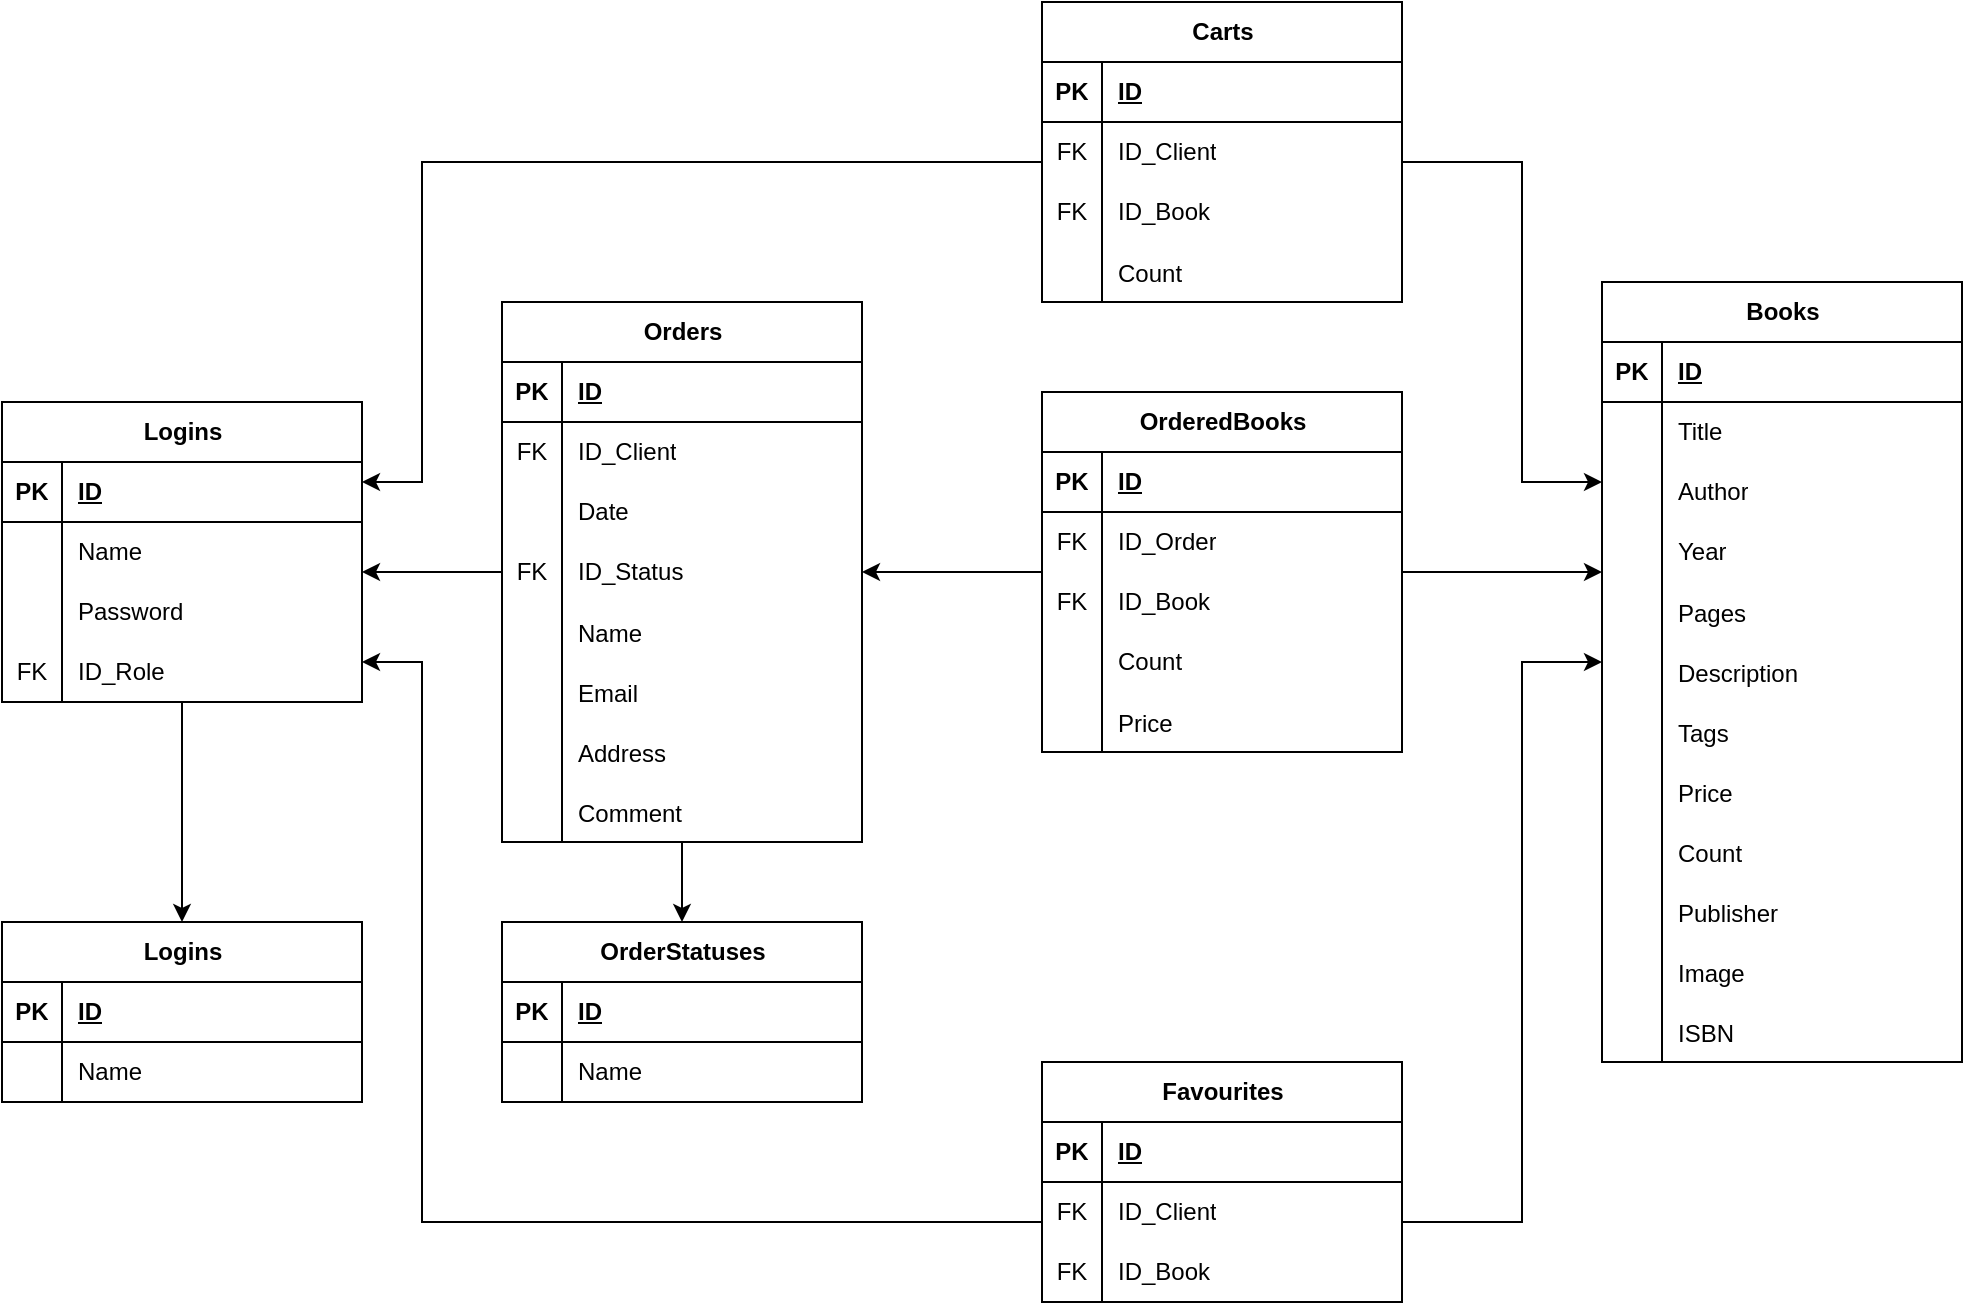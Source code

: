 <mxfile version="21.3.2" type="device">
  <diagram name="Page-1" id="saQ7HBlGx6X564_4DePb">
    <mxGraphModel dx="1656" dy="4055" grid="1" gridSize="10" guides="1" tooltips="1" connect="1" arrows="1" fold="1" page="1" pageScale="1" pageWidth="4681" pageHeight="3300" math="0" shadow="0">
      <root>
        <mxCell id="0" />
        <mxCell id="1" parent="0" />
        <mxCell id="2d1rljiRCqroLRm2UPGO-2" value="Logins" style="shape=table;startSize=30;container=1;collapsible=1;childLayout=tableLayout;fixedRows=1;rowLines=0;fontStyle=1;align=center;resizeLast=1;html=1;" vertex="1" parent="1">
          <mxGeometry x="80" y="130" width="180" height="150" as="geometry" />
        </mxCell>
        <mxCell id="2d1rljiRCqroLRm2UPGO-3" value="" style="shape=tableRow;horizontal=0;startSize=0;swimlaneHead=0;swimlaneBody=0;fillColor=none;collapsible=0;dropTarget=0;points=[[0,0.5],[1,0.5]];portConstraint=eastwest;top=0;left=0;right=0;bottom=1;" vertex="1" parent="2d1rljiRCqroLRm2UPGO-2">
          <mxGeometry y="30" width="180" height="30" as="geometry" />
        </mxCell>
        <mxCell id="2d1rljiRCqroLRm2UPGO-4" value="PK" style="shape=partialRectangle;connectable=0;fillColor=none;top=0;left=0;bottom=0;right=0;fontStyle=1;overflow=hidden;whiteSpace=wrap;html=1;" vertex="1" parent="2d1rljiRCqroLRm2UPGO-3">
          <mxGeometry width="30" height="30" as="geometry">
            <mxRectangle width="30" height="30" as="alternateBounds" />
          </mxGeometry>
        </mxCell>
        <mxCell id="2d1rljiRCqroLRm2UPGO-5" value="ID" style="shape=partialRectangle;connectable=0;fillColor=none;top=0;left=0;bottom=0;right=0;align=left;spacingLeft=6;fontStyle=5;overflow=hidden;whiteSpace=wrap;html=1;" vertex="1" parent="2d1rljiRCqroLRm2UPGO-3">
          <mxGeometry x="30" width="150" height="30" as="geometry">
            <mxRectangle width="150" height="30" as="alternateBounds" />
          </mxGeometry>
        </mxCell>
        <mxCell id="2d1rljiRCqroLRm2UPGO-6" value="" style="shape=tableRow;horizontal=0;startSize=0;swimlaneHead=0;swimlaneBody=0;fillColor=none;collapsible=0;dropTarget=0;points=[[0,0.5],[1,0.5]];portConstraint=eastwest;top=0;left=0;right=0;bottom=0;" vertex="1" parent="2d1rljiRCqroLRm2UPGO-2">
          <mxGeometry y="60" width="180" height="30" as="geometry" />
        </mxCell>
        <mxCell id="2d1rljiRCqroLRm2UPGO-7" value="" style="shape=partialRectangle;connectable=0;fillColor=none;top=0;left=0;bottom=0;right=0;editable=1;overflow=hidden;whiteSpace=wrap;html=1;" vertex="1" parent="2d1rljiRCqroLRm2UPGO-6">
          <mxGeometry width="30" height="30" as="geometry">
            <mxRectangle width="30" height="30" as="alternateBounds" />
          </mxGeometry>
        </mxCell>
        <mxCell id="2d1rljiRCqroLRm2UPGO-8" value="Name" style="shape=partialRectangle;connectable=0;fillColor=none;top=0;left=0;bottom=0;right=0;align=left;spacingLeft=6;overflow=hidden;whiteSpace=wrap;html=1;" vertex="1" parent="2d1rljiRCqroLRm2UPGO-6">
          <mxGeometry x="30" width="150" height="30" as="geometry">
            <mxRectangle width="150" height="30" as="alternateBounds" />
          </mxGeometry>
        </mxCell>
        <mxCell id="2d1rljiRCqroLRm2UPGO-9" value="" style="shape=tableRow;horizontal=0;startSize=0;swimlaneHead=0;swimlaneBody=0;fillColor=none;collapsible=0;dropTarget=0;points=[[0,0.5],[1,0.5]];portConstraint=eastwest;top=0;left=0;right=0;bottom=0;" vertex="1" parent="2d1rljiRCqroLRm2UPGO-2">
          <mxGeometry y="90" width="180" height="30" as="geometry" />
        </mxCell>
        <mxCell id="2d1rljiRCqroLRm2UPGO-10" value="" style="shape=partialRectangle;connectable=0;fillColor=none;top=0;left=0;bottom=0;right=0;editable=1;overflow=hidden;whiteSpace=wrap;html=1;" vertex="1" parent="2d1rljiRCqroLRm2UPGO-9">
          <mxGeometry width="30" height="30" as="geometry">
            <mxRectangle width="30" height="30" as="alternateBounds" />
          </mxGeometry>
        </mxCell>
        <mxCell id="2d1rljiRCqroLRm2UPGO-11" value="Password" style="shape=partialRectangle;connectable=0;fillColor=none;top=0;left=0;bottom=0;right=0;align=left;spacingLeft=6;overflow=hidden;whiteSpace=wrap;html=1;" vertex="1" parent="2d1rljiRCqroLRm2UPGO-9">
          <mxGeometry x="30" width="150" height="30" as="geometry">
            <mxRectangle width="150" height="30" as="alternateBounds" />
          </mxGeometry>
        </mxCell>
        <mxCell id="2d1rljiRCqroLRm2UPGO-12" value="" style="shape=tableRow;horizontal=0;startSize=0;swimlaneHead=0;swimlaneBody=0;fillColor=none;collapsible=0;dropTarget=0;points=[[0,0.5],[1,0.5]];portConstraint=eastwest;top=0;left=0;right=0;bottom=0;" vertex="1" parent="2d1rljiRCqroLRm2UPGO-2">
          <mxGeometry y="120" width="180" height="30" as="geometry" />
        </mxCell>
        <mxCell id="2d1rljiRCqroLRm2UPGO-13" value="FK" style="shape=partialRectangle;connectable=0;fillColor=none;top=0;left=0;bottom=0;right=0;editable=1;overflow=hidden;whiteSpace=wrap;html=1;" vertex="1" parent="2d1rljiRCqroLRm2UPGO-12">
          <mxGeometry width="30" height="30" as="geometry">
            <mxRectangle width="30" height="30" as="alternateBounds" />
          </mxGeometry>
        </mxCell>
        <mxCell id="2d1rljiRCqroLRm2UPGO-14" value="ID_Role" style="shape=partialRectangle;connectable=0;fillColor=none;top=0;left=0;bottom=0;right=0;align=left;spacingLeft=6;overflow=hidden;whiteSpace=wrap;html=1;" vertex="1" parent="2d1rljiRCqroLRm2UPGO-12">
          <mxGeometry x="30" width="150" height="30" as="geometry">
            <mxRectangle width="150" height="30" as="alternateBounds" />
          </mxGeometry>
        </mxCell>
        <mxCell id="2d1rljiRCqroLRm2UPGO-15" value="Logins" style="shape=table;startSize=30;container=1;collapsible=1;childLayout=tableLayout;fixedRows=1;rowLines=0;fontStyle=1;align=center;resizeLast=1;html=1;" vertex="1" parent="1">
          <mxGeometry x="80" y="390" width="180" height="90" as="geometry" />
        </mxCell>
        <mxCell id="2d1rljiRCqroLRm2UPGO-16" value="" style="shape=tableRow;horizontal=0;startSize=0;swimlaneHead=0;swimlaneBody=0;fillColor=none;collapsible=0;dropTarget=0;points=[[0,0.5],[1,0.5]];portConstraint=eastwest;top=0;left=0;right=0;bottom=1;" vertex="1" parent="2d1rljiRCqroLRm2UPGO-15">
          <mxGeometry y="30" width="180" height="30" as="geometry" />
        </mxCell>
        <mxCell id="2d1rljiRCqroLRm2UPGO-17" value="PK" style="shape=partialRectangle;connectable=0;fillColor=none;top=0;left=0;bottom=0;right=0;fontStyle=1;overflow=hidden;whiteSpace=wrap;html=1;" vertex="1" parent="2d1rljiRCqroLRm2UPGO-16">
          <mxGeometry width="30" height="30" as="geometry">
            <mxRectangle width="30" height="30" as="alternateBounds" />
          </mxGeometry>
        </mxCell>
        <mxCell id="2d1rljiRCqroLRm2UPGO-18" value="ID" style="shape=partialRectangle;connectable=0;fillColor=none;top=0;left=0;bottom=0;right=0;align=left;spacingLeft=6;fontStyle=5;overflow=hidden;whiteSpace=wrap;html=1;" vertex="1" parent="2d1rljiRCqroLRm2UPGO-16">
          <mxGeometry x="30" width="150" height="30" as="geometry">
            <mxRectangle width="150" height="30" as="alternateBounds" />
          </mxGeometry>
        </mxCell>
        <mxCell id="2d1rljiRCqroLRm2UPGO-19" value="" style="shape=tableRow;horizontal=0;startSize=0;swimlaneHead=0;swimlaneBody=0;fillColor=none;collapsible=0;dropTarget=0;points=[[0,0.5],[1,0.5]];portConstraint=eastwest;top=0;left=0;right=0;bottom=0;" vertex="1" parent="2d1rljiRCqroLRm2UPGO-15">
          <mxGeometry y="60" width="180" height="30" as="geometry" />
        </mxCell>
        <mxCell id="2d1rljiRCqroLRm2UPGO-20" value="" style="shape=partialRectangle;connectable=0;fillColor=none;top=0;left=0;bottom=0;right=0;editable=1;overflow=hidden;whiteSpace=wrap;html=1;" vertex="1" parent="2d1rljiRCqroLRm2UPGO-19">
          <mxGeometry width="30" height="30" as="geometry">
            <mxRectangle width="30" height="30" as="alternateBounds" />
          </mxGeometry>
        </mxCell>
        <mxCell id="2d1rljiRCqroLRm2UPGO-21" value="Name" style="shape=partialRectangle;connectable=0;fillColor=none;top=0;left=0;bottom=0;right=0;align=left;spacingLeft=6;overflow=hidden;whiteSpace=wrap;html=1;" vertex="1" parent="2d1rljiRCqroLRm2UPGO-19">
          <mxGeometry x="30" width="150" height="30" as="geometry">
            <mxRectangle width="150" height="30" as="alternateBounds" />
          </mxGeometry>
        </mxCell>
        <mxCell id="2d1rljiRCqroLRm2UPGO-28" value="Orders" style="shape=table;startSize=30;container=1;collapsible=1;childLayout=tableLayout;fixedRows=1;rowLines=0;fontStyle=1;align=center;resizeLast=1;html=1;" vertex="1" parent="1">
          <mxGeometry x="330" y="80" width="180" height="270" as="geometry">
            <mxRectangle x="340" y="110" width="80" height="30" as="alternateBounds" />
          </mxGeometry>
        </mxCell>
        <mxCell id="2d1rljiRCqroLRm2UPGO-29" value="" style="shape=tableRow;horizontal=0;startSize=0;swimlaneHead=0;swimlaneBody=0;fillColor=none;collapsible=0;dropTarget=0;points=[[0,0.5],[1,0.5]];portConstraint=eastwest;top=0;left=0;right=0;bottom=1;" vertex="1" parent="2d1rljiRCqroLRm2UPGO-28">
          <mxGeometry y="30" width="180" height="30" as="geometry" />
        </mxCell>
        <mxCell id="2d1rljiRCqroLRm2UPGO-30" value="PK" style="shape=partialRectangle;connectable=0;fillColor=none;top=0;left=0;bottom=0;right=0;fontStyle=1;overflow=hidden;whiteSpace=wrap;html=1;" vertex="1" parent="2d1rljiRCqroLRm2UPGO-29">
          <mxGeometry width="30" height="30" as="geometry">
            <mxRectangle width="30" height="30" as="alternateBounds" />
          </mxGeometry>
        </mxCell>
        <mxCell id="2d1rljiRCqroLRm2UPGO-31" value="ID" style="shape=partialRectangle;connectable=0;fillColor=none;top=0;left=0;bottom=0;right=0;align=left;spacingLeft=6;fontStyle=5;overflow=hidden;whiteSpace=wrap;html=1;" vertex="1" parent="2d1rljiRCqroLRm2UPGO-29">
          <mxGeometry x="30" width="150" height="30" as="geometry">
            <mxRectangle width="150" height="30" as="alternateBounds" />
          </mxGeometry>
        </mxCell>
        <mxCell id="2d1rljiRCqroLRm2UPGO-32" value="" style="shape=tableRow;horizontal=0;startSize=0;swimlaneHead=0;swimlaneBody=0;fillColor=none;collapsible=0;dropTarget=0;points=[[0,0.5],[1,0.5]];portConstraint=eastwest;top=0;left=0;right=0;bottom=0;" vertex="1" parent="2d1rljiRCqroLRm2UPGO-28">
          <mxGeometry y="60" width="180" height="30" as="geometry" />
        </mxCell>
        <mxCell id="2d1rljiRCqroLRm2UPGO-33" value="FK" style="shape=partialRectangle;connectable=0;fillColor=none;top=0;left=0;bottom=0;right=0;editable=1;overflow=hidden;whiteSpace=wrap;html=1;" vertex="1" parent="2d1rljiRCqroLRm2UPGO-32">
          <mxGeometry width="30" height="30" as="geometry">
            <mxRectangle width="30" height="30" as="alternateBounds" />
          </mxGeometry>
        </mxCell>
        <mxCell id="2d1rljiRCqroLRm2UPGO-34" value="ID_Client" style="shape=partialRectangle;connectable=0;fillColor=none;top=0;left=0;bottom=0;right=0;align=left;spacingLeft=6;overflow=hidden;whiteSpace=wrap;html=1;" vertex="1" parent="2d1rljiRCqroLRm2UPGO-32">
          <mxGeometry x="30" width="150" height="30" as="geometry">
            <mxRectangle width="150" height="30" as="alternateBounds" />
          </mxGeometry>
        </mxCell>
        <mxCell id="2d1rljiRCqroLRm2UPGO-35" value="" style="shape=tableRow;horizontal=0;startSize=0;swimlaneHead=0;swimlaneBody=0;fillColor=none;collapsible=0;dropTarget=0;points=[[0,0.5],[1,0.5]];portConstraint=eastwest;top=0;left=0;right=0;bottom=0;" vertex="1" parent="2d1rljiRCqroLRm2UPGO-28">
          <mxGeometry y="90" width="180" height="30" as="geometry" />
        </mxCell>
        <mxCell id="2d1rljiRCqroLRm2UPGO-36" value="" style="shape=partialRectangle;connectable=0;fillColor=none;top=0;left=0;bottom=0;right=0;editable=1;overflow=hidden;whiteSpace=wrap;html=1;" vertex="1" parent="2d1rljiRCqroLRm2UPGO-35">
          <mxGeometry width="30" height="30" as="geometry">
            <mxRectangle width="30" height="30" as="alternateBounds" />
          </mxGeometry>
        </mxCell>
        <mxCell id="2d1rljiRCqroLRm2UPGO-37" value="Date" style="shape=partialRectangle;connectable=0;fillColor=none;top=0;left=0;bottom=0;right=0;align=left;spacingLeft=6;overflow=hidden;whiteSpace=wrap;html=1;" vertex="1" parent="2d1rljiRCqroLRm2UPGO-35">
          <mxGeometry x="30" width="150" height="30" as="geometry">
            <mxRectangle width="150" height="30" as="alternateBounds" />
          </mxGeometry>
        </mxCell>
        <mxCell id="2d1rljiRCqroLRm2UPGO-38" value="" style="shape=tableRow;horizontal=0;startSize=0;swimlaneHead=0;swimlaneBody=0;fillColor=none;collapsible=0;dropTarget=0;points=[[0,0.5],[1,0.5]];portConstraint=eastwest;top=0;left=0;right=0;bottom=0;" vertex="1" parent="2d1rljiRCqroLRm2UPGO-28">
          <mxGeometry y="120" width="180" height="30" as="geometry" />
        </mxCell>
        <mxCell id="2d1rljiRCqroLRm2UPGO-39" value="FK" style="shape=partialRectangle;connectable=0;fillColor=none;top=0;left=0;bottom=0;right=0;editable=1;overflow=hidden;whiteSpace=wrap;html=1;" vertex="1" parent="2d1rljiRCqroLRm2UPGO-38">
          <mxGeometry width="30" height="30" as="geometry">
            <mxRectangle width="30" height="30" as="alternateBounds" />
          </mxGeometry>
        </mxCell>
        <mxCell id="2d1rljiRCqroLRm2UPGO-40" value="ID_Status" style="shape=partialRectangle;connectable=0;fillColor=none;top=0;left=0;bottom=0;right=0;align=left;spacingLeft=6;overflow=hidden;whiteSpace=wrap;html=1;" vertex="1" parent="2d1rljiRCqroLRm2UPGO-38">
          <mxGeometry x="30" width="150" height="30" as="geometry">
            <mxRectangle width="150" height="30" as="alternateBounds" />
          </mxGeometry>
        </mxCell>
        <mxCell id="2d1rljiRCqroLRm2UPGO-87" value="" style="shape=tableRow;horizontal=0;startSize=0;swimlaneHead=0;swimlaneBody=0;fillColor=none;collapsible=0;dropTarget=0;points=[[0,0.5],[1,0.5]];portConstraint=eastwest;top=0;left=0;right=0;bottom=0;" vertex="1" parent="2d1rljiRCqroLRm2UPGO-28">
          <mxGeometry y="150" width="180" height="30" as="geometry" />
        </mxCell>
        <mxCell id="2d1rljiRCqroLRm2UPGO-88" value="" style="shape=partialRectangle;connectable=0;fillColor=none;top=0;left=0;bottom=0;right=0;editable=1;overflow=hidden;" vertex="1" parent="2d1rljiRCqroLRm2UPGO-87">
          <mxGeometry width="30" height="30" as="geometry">
            <mxRectangle width="30" height="30" as="alternateBounds" />
          </mxGeometry>
        </mxCell>
        <mxCell id="2d1rljiRCqroLRm2UPGO-89" value="Name" style="shape=partialRectangle;connectable=0;fillColor=none;top=0;left=0;bottom=0;right=0;align=left;spacingLeft=6;overflow=hidden;" vertex="1" parent="2d1rljiRCqroLRm2UPGO-87">
          <mxGeometry x="30" width="150" height="30" as="geometry">
            <mxRectangle width="150" height="30" as="alternateBounds" />
          </mxGeometry>
        </mxCell>
        <mxCell id="2d1rljiRCqroLRm2UPGO-90" value="" style="shape=tableRow;horizontal=0;startSize=0;swimlaneHead=0;swimlaneBody=0;fillColor=none;collapsible=0;dropTarget=0;points=[[0,0.5],[1,0.5]];portConstraint=eastwest;top=0;left=0;right=0;bottom=0;" vertex="1" parent="2d1rljiRCqroLRm2UPGO-28">
          <mxGeometry y="180" width="180" height="30" as="geometry" />
        </mxCell>
        <mxCell id="2d1rljiRCqroLRm2UPGO-91" value="" style="shape=partialRectangle;connectable=0;fillColor=none;top=0;left=0;bottom=0;right=0;editable=1;overflow=hidden;" vertex="1" parent="2d1rljiRCqroLRm2UPGO-90">
          <mxGeometry width="30" height="30" as="geometry">
            <mxRectangle width="30" height="30" as="alternateBounds" />
          </mxGeometry>
        </mxCell>
        <mxCell id="2d1rljiRCqroLRm2UPGO-92" value="Email" style="shape=partialRectangle;connectable=0;fillColor=none;top=0;left=0;bottom=0;right=0;align=left;spacingLeft=6;overflow=hidden;" vertex="1" parent="2d1rljiRCqroLRm2UPGO-90">
          <mxGeometry x="30" width="150" height="30" as="geometry">
            <mxRectangle width="150" height="30" as="alternateBounds" />
          </mxGeometry>
        </mxCell>
        <mxCell id="2d1rljiRCqroLRm2UPGO-93" value="" style="shape=tableRow;horizontal=0;startSize=0;swimlaneHead=0;swimlaneBody=0;fillColor=none;collapsible=0;dropTarget=0;points=[[0,0.5],[1,0.5]];portConstraint=eastwest;top=0;left=0;right=0;bottom=0;" vertex="1" parent="2d1rljiRCqroLRm2UPGO-28">
          <mxGeometry y="210" width="180" height="30" as="geometry" />
        </mxCell>
        <mxCell id="2d1rljiRCqroLRm2UPGO-94" value="" style="shape=partialRectangle;connectable=0;fillColor=none;top=0;left=0;bottom=0;right=0;editable=1;overflow=hidden;" vertex="1" parent="2d1rljiRCqroLRm2UPGO-93">
          <mxGeometry width="30" height="30" as="geometry">
            <mxRectangle width="30" height="30" as="alternateBounds" />
          </mxGeometry>
        </mxCell>
        <mxCell id="2d1rljiRCqroLRm2UPGO-95" value="Address" style="shape=partialRectangle;connectable=0;fillColor=none;top=0;left=0;bottom=0;right=0;align=left;spacingLeft=6;overflow=hidden;" vertex="1" parent="2d1rljiRCqroLRm2UPGO-93">
          <mxGeometry x="30" width="150" height="30" as="geometry">
            <mxRectangle width="150" height="30" as="alternateBounds" />
          </mxGeometry>
        </mxCell>
        <mxCell id="2d1rljiRCqroLRm2UPGO-96" value="" style="shape=tableRow;horizontal=0;startSize=0;swimlaneHead=0;swimlaneBody=0;fillColor=none;collapsible=0;dropTarget=0;points=[[0,0.5],[1,0.5]];portConstraint=eastwest;top=0;left=0;right=0;bottom=0;" vertex="1" parent="2d1rljiRCqroLRm2UPGO-28">
          <mxGeometry y="240" width="180" height="30" as="geometry" />
        </mxCell>
        <mxCell id="2d1rljiRCqroLRm2UPGO-97" value="" style="shape=partialRectangle;connectable=0;fillColor=none;top=0;left=0;bottom=0;right=0;editable=1;overflow=hidden;" vertex="1" parent="2d1rljiRCqroLRm2UPGO-96">
          <mxGeometry width="30" height="30" as="geometry">
            <mxRectangle width="30" height="30" as="alternateBounds" />
          </mxGeometry>
        </mxCell>
        <mxCell id="2d1rljiRCqroLRm2UPGO-98" value="Comment" style="shape=partialRectangle;connectable=0;fillColor=none;top=0;left=0;bottom=0;right=0;align=left;spacingLeft=6;overflow=hidden;" vertex="1" parent="2d1rljiRCqroLRm2UPGO-96">
          <mxGeometry x="30" width="150" height="30" as="geometry">
            <mxRectangle width="150" height="30" as="alternateBounds" />
          </mxGeometry>
        </mxCell>
        <mxCell id="2d1rljiRCqroLRm2UPGO-83" value="" style="shape=tableRow;horizontal=0;startSize=0;swimlaneHead=0;swimlaneBody=0;fillColor=none;collapsible=0;dropTarget=0;points=[[0,0.5],[1,0.5]];portConstraint=eastwest;top=0;left=0;right=0;bottom=0;" vertex="1" parent="1">
          <mxGeometry x="600" y="300" width="180" height="30" as="geometry" />
        </mxCell>
        <mxCell id="2d1rljiRCqroLRm2UPGO-99" value="OrderStatuses" style="shape=table;startSize=30;container=1;collapsible=1;childLayout=tableLayout;fixedRows=1;rowLines=0;fontStyle=1;align=center;resizeLast=1;html=1;" vertex="1" parent="1">
          <mxGeometry x="330" y="390" width="180" height="90" as="geometry" />
        </mxCell>
        <mxCell id="2d1rljiRCqroLRm2UPGO-100" value="" style="shape=tableRow;horizontal=0;startSize=0;swimlaneHead=0;swimlaneBody=0;fillColor=none;collapsible=0;dropTarget=0;points=[[0,0.5],[1,0.5]];portConstraint=eastwest;top=0;left=0;right=0;bottom=1;" vertex="1" parent="2d1rljiRCqroLRm2UPGO-99">
          <mxGeometry y="30" width="180" height="30" as="geometry" />
        </mxCell>
        <mxCell id="2d1rljiRCqroLRm2UPGO-101" value="PK" style="shape=partialRectangle;connectable=0;fillColor=none;top=0;left=0;bottom=0;right=0;fontStyle=1;overflow=hidden;whiteSpace=wrap;html=1;" vertex="1" parent="2d1rljiRCqroLRm2UPGO-100">
          <mxGeometry width="30" height="30" as="geometry">
            <mxRectangle width="30" height="30" as="alternateBounds" />
          </mxGeometry>
        </mxCell>
        <mxCell id="2d1rljiRCqroLRm2UPGO-102" value="ID" style="shape=partialRectangle;connectable=0;fillColor=none;top=0;left=0;bottom=0;right=0;align=left;spacingLeft=6;fontStyle=5;overflow=hidden;whiteSpace=wrap;html=1;" vertex="1" parent="2d1rljiRCqroLRm2UPGO-100">
          <mxGeometry x="30" width="150" height="30" as="geometry">
            <mxRectangle width="150" height="30" as="alternateBounds" />
          </mxGeometry>
        </mxCell>
        <mxCell id="2d1rljiRCqroLRm2UPGO-103" value="" style="shape=tableRow;horizontal=0;startSize=0;swimlaneHead=0;swimlaneBody=0;fillColor=none;collapsible=0;dropTarget=0;points=[[0,0.5],[1,0.5]];portConstraint=eastwest;top=0;left=0;right=0;bottom=0;" vertex="1" parent="2d1rljiRCqroLRm2UPGO-99">
          <mxGeometry y="60" width="180" height="30" as="geometry" />
        </mxCell>
        <mxCell id="2d1rljiRCqroLRm2UPGO-104" value="" style="shape=partialRectangle;connectable=0;fillColor=none;top=0;left=0;bottom=0;right=0;editable=1;overflow=hidden;whiteSpace=wrap;html=1;" vertex="1" parent="2d1rljiRCqroLRm2UPGO-103">
          <mxGeometry width="30" height="30" as="geometry">
            <mxRectangle width="30" height="30" as="alternateBounds" />
          </mxGeometry>
        </mxCell>
        <mxCell id="2d1rljiRCqroLRm2UPGO-105" value="Name" style="shape=partialRectangle;connectable=0;fillColor=none;top=0;left=0;bottom=0;right=0;align=left;spacingLeft=6;overflow=hidden;whiteSpace=wrap;html=1;" vertex="1" parent="2d1rljiRCqroLRm2UPGO-103">
          <mxGeometry x="30" width="150" height="30" as="geometry">
            <mxRectangle width="150" height="30" as="alternateBounds" />
          </mxGeometry>
        </mxCell>
        <mxCell id="2d1rljiRCqroLRm2UPGO-106" value="OrderedBooks" style="shape=table;startSize=30;container=1;collapsible=1;childLayout=tableLayout;fixedRows=1;rowLines=0;fontStyle=1;align=center;resizeLast=1;html=1;" vertex="1" parent="1">
          <mxGeometry x="600" y="125" width="180" height="180" as="geometry">
            <mxRectangle x="340" y="110" width="80" height="30" as="alternateBounds" />
          </mxGeometry>
        </mxCell>
        <mxCell id="2d1rljiRCqroLRm2UPGO-107" value="" style="shape=tableRow;horizontal=0;startSize=0;swimlaneHead=0;swimlaneBody=0;fillColor=none;collapsible=0;dropTarget=0;points=[[0,0.5],[1,0.5]];portConstraint=eastwest;top=0;left=0;right=0;bottom=1;" vertex="1" parent="2d1rljiRCqroLRm2UPGO-106">
          <mxGeometry y="30" width="180" height="30" as="geometry" />
        </mxCell>
        <mxCell id="2d1rljiRCqroLRm2UPGO-108" value="PK" style="shape=partialRectangle;connectable=0;fillColor=none;top=0;left=0;bottom=0;right=0;fontStyle=1;overflow=hidden;whiteSpace=wrap;html=1;" vertex="1" parent="2d1rljiRCqroLRm2UPGO-107">
          <mxGeometry width="30" height="30" as="geometry">
            <mxRectangle width="30" height="30" as="alternateBounds" />
          </mxGeometry>
        </mxCell>
        <mxCell id="2d1rljiRCqroLRm2UPGO-109" value="ID" style="shape=partialRectangle;connectable=0;fillColor=none;top=0;left=0;bottom=0;right=0;align=left;spacingLeft=6;fontStyle=5;overflow=hidden;whiteSpace=wrap;html=1;" vertex="1" parent="2d1rljiRCqroLRm2UPGO-107">
          <mxGeometry x="30" width="150" height="30" as="geometry">
            <mxRectangle width="150" height="30" as="alternateBounds" />
          </mxGeometry>
        </mxCell>
        <mxCell id="2d1rljiRCqroLRm2UPGO-110" value="" style="shape=tableRow;horizontal=0;startSize=0;swimlaneHead=0;swimlaneBody=0;fillColor=none;collapsible=0;dropTarget=0;points=[[0,0.5],[1,0.5]];portConstraint=eastwest;top=0;left=0;right=0;bottom=0;" vertex="1" parent="2d1rljiRCqroLRm2UPGO-106">
          <mxGeometry y="60" width="180" height="30" as="geometry" />
        </mxCell>
        <mxCell id="2d1rljiRCqroLRm2UPGO-111" value="FK" style="shape=partialRectangle;connectable=0;fillColor=none;top=0;left=0;bottom=0;right=0;editable=1;overflow=hidden;whiteSpace=wrap;html=1;" vertex="1" parent="2d1rljiRCqroLRm2UPGO-110">
          <mxGeometry width="30" height="30" as="geometry">
            <mxRectangle width="30" height="30" as="alternateBounds" />
          </mxGeometry>
        </mxCell>
        <mxCell id="2d1rljiRCqroLRm2UPGO-112" value="ID_Order" style="shape=partialRectangle;connectable=0;fillColor=none;top=0;left=0;bottom=0;right=0;align=left;spacingLeft=6;overflow=hidden;whiteSpace=wrap;html=1;" vertex="1" parent="2d1rljiRCqroLRm2UPGO-110">
          <mxGeometry x="30" width="150" height="30" as="geometry">
            <mxRectangle width="150" height="30" as="alternateBounds" />
          </mxGeometry>
        </mxCell>
        <mxCell id="2d1rljiRCqroLRm2UPGO-113" value="" style="shape=tableRow;horizontal=0;startSize=0;swimlaneHead=0;swimlaneBody=0;fillColor=none;collapsible=0;dropTarget=0;points=[[0,0.5],[1,0.5]];portConstraint=eastwest;top=0;left=0;right=0;bottom=0;" vertex="1" parent="2d1rljiRCqroLRm2UPGO-106">
          <mxGeometry y="90" width="180" height="30" as="geometry" />
        </mxCell>
        <mxCell id="2d1rljiRCqroLRm2UPGO-114" value="FK" style="shape=partialRectangle;connectable=0;fillColor=none;top=0;left=0;bottom=0;right=0;editable=1;overflow=hidden;whiteSpace=wrap;html=1;" vertex="1" parent="2d1rljiRCqroLRm2UPGO-113">
          <mxGeometry width="30" height="30" as="geometry">
            <mxRectangle width="30" height="30" as="alternateBounds" />
          </mxGeometry>
        </mxCell>
        <mxCell id="2d1rljiRCqroLRm2UPGO-115" value="ID_Book" style="shape=partialRectangle;connectable=0;fillColor=none;top=0;left=0;bottom=0;right=0;align=left;spacingLeft=6;overflow=hidden;whiteSpace=wrap;html=1;" vertex="1" parent="2d1rljiRCqroLRm2UPGO-113">
          <mxGeometry x="30" width="150" height="30" as="geometry">
            <mxRectangle width="150" height="30" as="alternateBounds" />
          </mxGeometry>
        </mxCell>
        <mxCell id="2d1rljiRCqroLRm2UPGO-116" value="" style="shape=tableRow;horizontal=0;startSize=0;swimlaneHead=0;swimlaneBody=0;fillColor=none;collapsible=0;dropTarget=0;points=[[0,0.5],[1,0.5]];portConstraint=eastwest;top=0;left=0;right=0;bottom=0;" vertex="1" parent="2d1rljiRCqroLRm2UPGO-106">
          <mxGeometry y="120" width="180" height="30" as="geometry" />
        </mxCell>
        <mxCell id="2d1rljiRCqroLRm2UPGO-117" value="" style="shape=partialRectangle;connectable=0;fillColor=none;top=0;left=0;bottom=0;right=0;editable=1;overflow=hidden;whiteSpace=wrap;html=1;" vertex="1" parent="2d1rljiRCqroLRm2UPGO-116">
          <mxGeometry width="30" height="30" as="geometry">
            <mxRectangle width="30" height="30" as="alternateBounds" />
          </mxGeometry>
        </mxCell>
        <mxCell id="2d1rljiRCqroLRm2UPGO-118" value="Count" style="shape=partialRectangle;connectable=0;fillColor=none;top=0;left=0;bottom=0;right=0;align=left;spacingLeft=6;overflow=hidden;whiteSpace=wrap;html=1;" vertex="1" parent="2d1rljiRCqroLRm2UPGO-116">
          <mxGeometry x="30" width="150" height="30" as="geometry">
            <mxRectangle width="150" height="30" as="alternateBounds" />
          </mxGeometry>
        </mxCell>
        <mxCell id="2d1rljiRCqroLRm2UPGO-119" value="" style="shape=tableRow;horizontal=0;startSize=0;swimlaneHead=0;swimlaneBody=0;fillColor=none;collapsible=0;dropTarget=0;points=[[0,0.5],[1,0.5]];portConstraint=eastwest;top=0;left=0;right=0;bottom=0;" vertex="1" parent="2d1rljiRCqroLRm2UPGO-106">
          <mxGeometry y="150" width="180" height="30" as="geometry" />
        </mxCell>
        <mxCell id="2d1rljiRCqroLRm2UPGO-120" value="" style="shape=partialRectangle;connectable=0;fillColor=none;top=0;left=0;bottom=0;right=0;editable=1;overflow=hidden;" vertex="1" parent="2d1rljiRCqroLRm2UPGO-119">
          <mxGeometry width="30" height="30" as="geometry">
            <mxRectangle width="30" height="30" as="alternateBounds" />
          </mxGeometry>
        </mxCell>
        <mxCell id="2d1rljiRCqroLRm2UPGO-121" value="Price" style="shape=partialRectangle;connectable=0;fillColor=none;top=0;left=0;bottom=0;right=0;align=left;spacingLeft=6;overflow=hidden;" vertex="1" parent="2d1rljiRCqroLRm2UPGO-119">
          <mxGeometry x="30" width="150" height="30" as="geometry">
            <mxRectangle width="150" height="30" as="alternateBounds" />
          </mxGeometry>
        </mxCell>
        <mxCell id="2d1rljiRCqroLRm2UPGO-131" value="Books" style="shape=table;startSize=30;container=1;collapsible=1;childLayout=tableLayout;fixedRows=1;rowLines=0;fontStyle=1;align=center;resizeLast=1;html=1;" vertex="1" parent="1">
          <mxGeometry x="880" y="70" width="180" height="390" as="geometry">
            <mxRectangle x="340" y="110" width="80" height="30" as="alternateBounds" />
          </mxGeometry>
        </mxCell>
        <mxCell id="2d1rljiRCqroLRm2UPGO-132" value="" style="shape=tableRow;horizontal=0;startSize=0;swimlaneHead=0;swimlaneBody=0;fillColor=none;collapsible=0;dropTarget=0;points=[[0,0.5],[1,0.5]];portConstraint=eastwest;top=0;left=0;right=0;bottom=1;" vertex="1" parent="2d1rljiRCqroLRm2UPGO-131">
          <mxGeometry y="30" width="180" height="30" as="geometry" />
        </mxCell>
        <mxCell id="2d1rljiRCqroLRm2UPGO-133" value="PK" style="shape=partialRectangle;connectable=0;fillColor=none;top=0;left=0;bottom=0;right=0;fontStyle=1;overflow=hidden;whiteSpace=wrap;html=1;" vertex="1" parent="2d1rljiRCqroLRm2UPGO-132">
          <mxGeometry width="30" height="30" as="geometry">
            <mxRectangle width="30" height="30" as="alternateBounds" />
          </mxGeometry>
        </mxCell>
        <mxCell id="2d1rljiRCqroLRm2UPGO-134" value="ID" style="shape=partialRectangle;connectable=0;fillColor=none;top=0;left=0;bottom=0;right=0;align=left;spacingLeft=6;fontStyle=5;overflow=hidden;whiteSpace=wrap;html=1;" vertex="1" parent="2d1rljiRCqroLRm2UPGO-132">
          <mxGeometry x="30" width="150" height="30" as="geometry">
            <mxRectangle width="150" height="30" as="alternateBounds" />
          </mxGeometry>
        </mxCell>
        <mxCell id="2d1rljiRCqroLRm2UPGO-135" value="" style="shape=tableRow;horizontal=0;startSize=0;swimlaneHead=0;swimlaneBody=0;fillColor=none;collapsible=0;dropTarget=0;points=[[0,0.5],[1,0.5]];portConstraint=eastwest;top=0;left=0;right=0;bottom=0;" vertex="1" parent="2d1rljiRCqroLRm2UPGO-131">
          <mxGeometry y="60" width="180" height="30" as="geometry" />
        </mxCell>
        <mxCell id="2d1rljiRCqroLRm2UPGO-136" value="" style="shape=partialRectangle;connectable=0;fillColor=none;top=0;left=0;bottom=0;right=0;editable=1;overflow=hidden;whiteSpace=wrap;html=1;" vertex="1" parent="2d1rljiRCqroLRm2UPGO-135">
          <mxGeometry width="30" height="30" as="geometry">
            <mxRectangle width="30" height="30" as="alternateBounds" />
          </mxGeometry>
        </mxCell>
        <mxCell id="2d1rljiRCqroLRm2UPGO-137" value="Title" style="shape=partialRectangle;connectable=0;fillColor=none;top=0;left=0;bottom=0;right=0;align=left;spacingLeft=6;overflow=hidden;whiteSpace=wrap;html=1;" vertex="1" parent="2d1rljiRCqroLRm2UPGO-135">
          <mxGeometry x="30" width="150" height="30" as="geometry">
            <mxRectangle width="150" height="30" as="alternateBounds" />
          </mxGeometry>
        </mxCell>
        <mxCell id="2d1rljiRCqroLRm2UPGO-138" value="" style="shape=tableRow;horizontal=0;startSize=0;swimlaneHead=0;swimlaneBody=0;fillColor=none;collapsible=0;dropTarget=0;points=[[0,0.5],[1,0.5]];portConstraint=eastwest;top=0;left=0;right=0;bottom=0;" vertex="1" parent="2d1rljiRCqroLRm2UPGO-131">
          <mxGeometry y="90" width="180" height="30" as="geometry" />
        </mxCell>
        <mxCell id="2d1rljiRCqroLRm2UPGO-139" value="" style="shape=partialRectangle;connectable=0;fillColor=none;top=0;left=0;bottom=0;right=0;editable=1;overflow=hidden;whiteSpace=wrap;html=1;" vertex="1" parent="2d1rljiRCqroLRm2UPGO-138">
          <mxGeometry width="30" height="30" as="geometry">
            <mxRectangle width="30" height="30" as="alternateBounds" />
          </mxGeometry>
        </mxCell>
        <mxCell id="2d1rljiRCqroLRm2UPGO-140" value="Author" style="shape=partialRectangle;connectable=0;fillColor=none;top=0;left=0;bottom=0;right=0;align=left;spacingLeft=6;overflow=hidden;whiteSpace=wrap;html=1;" vertex="1" parent="2d1rljiRCqroLRm2UPGO-138">
          <mxGeometry x="30" width="150" height="30" as="geometry">
            <mxRectangle width="150" height="30" as="alternateBounds" />
          </mxGeometry>
        </mxCell>
        <mxCell id="2d1rljiRCqroLRm2UPGO-141" value="" style="shape=tableRow;horizontal=0;startSize=0;swimlaneHead=0;swimlaneBody=0;fillColor=none;collapsible=0;dropTarget=0;points=[[0,0.5],[1,0.5]];portConstraint=eastwest;top=0;left=0;right=0;bottom=0;" vertex="1" parent="2d1rljiRCqroLRm2UPGO-131">
          <mxGeometry y="120" width="180" height="30" as="geometry" />
        </mxCell>
        <mxCell id="2d1rljiRCqroLRm2UPGO-142" value="" style="shape=partialRectangle;connectable=0;fillColor=none;top=0;left=0;bottom=0;right=0;editable=1;overflow=hidden;whiteSpace=wrap;html=1;" vertex="1" parent="2d1rljiRCqroLRm2UPGO-141">
          <mxGeometry width="30" height="30" as="geometry">
            <mxRectangle width="30" height="30" as="alternateBounds" />
          </mxGeometry>
        </mxCell>
        <mxCell id="2d1rljiRCqroLRm2UPGO-143" value="Year" style="shape=partialRectangle;connectable=0;fillColor=none;top=0;left=0;bottom=0;right=0;align=left;spacingLeft=6;overflow=hidden;whiteSpace=wrap;html=1;" vertex="1" parent="2d1rljiRCqroLRm2UPGO-141">
          <mxGeometry x="30" width="150" height="30" as="geometry">
            <mxRectangle width="150" height="30" as="alternateBounds" />
          </mxGeometry>
        </mxCell>
        <mxCell id="2d1rljiRCqroLRm2UPGO-144" value="" style="shape=tableRow;horizontal=0;startSize=0;swimlaneHead=0;swimlaneBody=0;fillColor=none;collapsible=0;dropTarget=0;points=[[0,0.5],[1,0.5]];portConstraint=eastwest;top=0;left=0;right=0;bottom=0;" vertex="1" parent="2d1rljiRCqroLRm2UPGO-131">
          <mxGeometry y="150" width="180" height="30" as="geometry" />
        </mxCell>
        <mxCell id="2d1rljiRCqroLRm2UPGO-145" value="" style="shape=partialRectangle;connectable=0;fillColor=none;top=0;left=0;bottom=0;right=0;editable=1;overflow=hidden;" vertex="1" parent="2d1rljiRCqroLRm2UPGO-144">
          <mxGeometry width="30" height="30" as="geometry">
            <mxRectangle width="30" height="30" as="alternateBounds" />
          </mxGeometry>
        </mxCell>
        <mxCell id="2d1rljiRCqroLRm2UPGO-146" value="Pages" style="shape=partialRectangle;connectable=0;fillColor=none;top=0;left=0;bottom=0;right=0;align=left;spacingLeft=6;overflow=hidden;" vertex="1" parent="2d1rljiRCqroLRm2UPGO-144">
          <mxGeometry x="30" width="150" height="30" as="geometry">
            <mxRectangle width="150" height="30" as="alternateBounds" />
          </mxGeometry>
        </mxCell>
        <mxCell id="2d1rljiRCqroLRm2UPGO-147" value="" style="shape=tableRow;horizontal=0;startSize=0;swimlaneHead=0;swimlaneBody=0;fillColor=none;collapsible=0;dropTarget=0;points=[[0,0.5],[1,0.5]];portConstraint=eastwest;top=0;left=0;right=0;bottom=0;" vertex="1" parent="2d1rljiRCqroLRm2UPGO-131">
          <mxGeometry y="180" width="180" height="30" as="geometry" />
        </mxCell>
        <mxCell id="2d1rljiRCqroLRm2UPGO-148" value="" style="shape=partialRectangle;connectable=0;fillColor=none;top=0;left=0;bottom=0;right=0;editable=1;overflow=hidden;" vertex="1" parent="2d1rljiRCqroLRm2UPGO-147">
          <mxGeometry width="30" height="30" as="geometry">
            <mxRectangle width="30" height="30" as="alternateBounds" />
          </mxGeometry>
        </mxCell>
        <mxCell id="2d1rljiRCqroLRm2UPGO-149" value="Description" style="shape=partialRectangle;connectable=0;fillColor=none;top=0;left=0;bottom=0;right=0;align=left;spacingLeft=6;overflow=hidden;" vertex="1" parent="2d1rljiRCqroLRm2UPGO-147">
          <mxGeometry x="30" width="150" height="30" as="geometry">
            <mxRectangle width="150" height="30" as="alternateBounds" />
          </mxGeometry>
        </mxCell>
        <mxCell id="2d1rljiRCqroLRm2UPGO-150" value="" style="shape=tableRow;horizontal=0;startSize=0;swimlaneHead=0;swimlaneBody=0;fillColor=none;collapsible=0;dropTarget=0;points=[[0,0.5],[1,0.5]];portConstraint=eastwest;top=0;left=0;right=0;bottom=0;" vertex="1" parent="2d1rljiRCqroLRm2UPGO-131">
          <mxGeometry y="210" width="180" height="30" as="geometry" />
        </mxCell>
        <mxCell id="2d1rljiRCqroLRm2UPGO-151" value="" style="shape=partialRectangle;connectable=0;fillColor=none;top=0;left=0;bottom=0;right=0;editable=1;overflow=hidden;" vertex="1" parent="2d1rljiRCqroLRm2UPGO-150">
          <mxGeometry width="30" height="30" as="geometry">
            <mxRectangle width="30" height="30" as="alternateBounds" />
          </mxGeometry>
        </mxCell>
        <mxCell id="2d1rljiRCqroLRm2UPGO-152" value="Tags" style="shape=partialRectangle;connectable=0;fillColor=none;top=0;left=0;bottom=0;right=0;align=left;spacingLeft=6;overflow=hidden;" vertex="1" parent="2d1rljiRCqroLRm2UPGO-150">
          <mxGeometry x="30" width="150" height="30" as="geometry">
            <mxRectangle width="150" height="30" as="alternateBounds" />
          </mxGeometry>
        </mxCell>
        <mxCell id="2d1rljiRCqroLRm2UPGO-153" value="" style="shape=tableRow;horizontal=0;startSize=0;swimlaneHead=0;swimlaneBody=0;fillColor=none;collapsible=0;dropTarget=0;points=[[0,0.5],[1,0.5]];portConstraint=eastwest;top=0;left=0;right=0;bottom=0;" vertex="1" parent="2d1rljiRCqroLRm2UPGO-131">
          <mxGeometry y="240" width="180" height="30" as="geometry" />
        </mxCell>
        <mxCell id="2d1rljiRCqroLRm2UPGO-154" value="" style="shape=partialRectangle;connectable=0;fillColor=none;top=0;left=0;bottom=0;right=0;editable=1;overflow=hidden;" vertex="1" parent="2d1rljiRCqroLRm2UPGO-153">
          <mxGeometry width="30" height="30" as="geometry">
            <mxRectangle width="30" height="30" as="alternateBounds" />
          </mxGeometry>
        </mxCell>
        <mxCell id="2d1rljiRCqroLRm2UPGO-155" value="Price" style="shape=partialRectangle;connectable=0;fillColor=none;top=0;left=0;bottom=0;right=0;align=left;spacingLeft=6;overflow=hidden;" vertex="1" parent="2d1rljiRCqroLRm2UPGO-153">
          <mxGeometry x="30" width="150" height="30" as="geometry">
            <mxRectangle width="150" height="30" as="alternateBounds" />
          </mxGeometry>
        </mxCell>
        <mxCell id="2d1rljiRCqroLRm2UPGO-156" value="" style="shape=tableRow;horizontal=0;startSize=0;swimlaneHead=0;swimlaneBody=0;fillColor=none;collapsible=0;dropTarget=0;points=[[0,0.5],[1,0.5]];portConstraint=eastwest;top=0;left=0;right=0;bottom=0;" vertex="1" parent="2d1rljiRCqroLRm2UPGO-131">
          <mxGeometry y="270" width="180" height="30" as="geometry" />
        </mxCell>
        <mxCell id="2d1rljiRCqroLRm2UPGO-157" value="" style="shape=partialRectangle;connectable=0;fillColor=none;top=0;left=0;bottom=0;right=0;editable=1;overflow=hidden;" vertex="1" parent="2d1rljiRCqroLRm2UPGO-156">
          <mxGeometry width="30" height="30" as="geometry">
            <mxRectangle width="30" height="30" as="alternateBounds" />
          </mxGeometry>
        </mxCell>
        <mxCell id="2d1rljiRCqroLRm2UPGO-158" value="Count" style="shape=partialRectangle;connectable=0;fillColor=none;top=0;left=0;bottom=0;right=0;align=left;spacingLeft=6;overflow=hidden;" vertex="1" parent="2d1rljiRCqroLRm2UPGO-156">
          <mxGeometry x="30" width="150" height="30" as="geometry">
            <mxRectangle width="150" height="30" as="alternateBounds" />
          </mxGeometry>
        </mxCell>
        <mxCell id="2d1rljiRCqroLRm2UPGO-168" value="" style="shape=tableRow;horizontal=0;startSize=0;swimlaneHead=0;swimlaneBody=0;fillColor=none;collapsible=0;dropTarget=0;points=[[0,0.5],[1,0.5]];portConstraint=eastwest;top=0;left=0;right=0;bottom=0;" vertex="1" parent="2d1rljiRCqroLRm2UPGO-131">
          <mxGeometry y="300" width="180" height="30" as="geometry" />
        </mxCell>
        <mxCell id="2d1rljiRCqroLRm2UPGO-169" value="" style="shape=partialRectangle;connectable=0;fillColor=none;top=0;left=0;bottom=0;right=0;editable=1;overflow=hidden;" vertex="1" parent="2d1rljiRCqroLRm2UPGO-168">
          <mxGeometry width="30" height="30" as="geometry">
            <mxRectangle width="30" height="30" as="alternateBounds" />
          </mxGeometry>
        </mxCell>
        <mxCell id="2d1rljiRCqroLRm2UPGO-170" value="Publisher" style="shape=partialRectangle;connectable=0;fillColor=none;top=0;left=0;bottom=0;right=0;align=left;spacingLeft=6;overflow=hidden;" vertex="1" parent="2d1rljiRCqroLRm2UPGO-168">
          <mxGeometry x="30" width="150" height="30" as="geometry">
            <mxRectangle width="150" height="30" as="alternateBounds" />
          </mxGeometry>
        </mxCell>
        <mxCell id="2d1rljiRCqroLRm2UPGO-165" value="" style="shape=tableRow;horizontal=0;startSize=0;swimlaneHead=0;swimlaneBody=0;fillColor=none;collapsible=0;dropTarget=0;points=[[0,0.5],[1,0.5]];portConstraint=eastwest;top=0;left=0;right=0;bottom=0;" vertex="1" parent="2d1rljiRCqroLRm2UPGO-131">
          <mxGeometry y="330" width="180" height="30" as="geometry" />
        </mxCell>
        <mxCell id="2d1rljiRCqroLRm2UPGO-166" value="" style="shape=partialRectangle;connectable=0;fillColor=none;top=0;left=0;bottom=0;right=0;editable=1;overflow=hidden;" vertex="1" parent="2d1rljiRCqroLRm2UPGO-165">
          <mxGeometry width="30" height="30" as="geometry">
            <mxRectangle width="30" height="30" as="alternateBounds" />
          </mxGeometry>
        </mxCell>
        <mxCell id="2d1rljiRCqroLRm2UPGO-167" value="Image" style="shape=partialRectangle;connectable=0;fillColor=none;top=0;left=0;bottom=0;right=0;align=left;spacingLeft=6;overflow=hidden;" vertex="1" parent="2d1rljiRCqroLRm2UPGO-165">
          <mxGeometry x="30" width="150" height="30" as="geometry">
            <mxRectangle width="150" height="30" as="alternateBounds" />
          </mxGeometry>
        </mxCell>
        <mxCell id="2d1rljiRCqroLRm2UPGO-159" value="" style="shape=tableRow;horizontal=0;startSize=0;swimlaneHead=0;swimlaneBody=0;fillColor=none;collapsible=0;dropTarget=0;points=[[0,0.5],[1,0.5]];portConstraint=eastwest;top=0;left=0;right=0;bottom=0;" vertex="1" parent="2d1rljiRCqroLRm2UPGO-131">
          <mxGeometry y="360" width="180" height="30" as="geometry" />
        </mxCell>
        <mxCell id="2d1rljiRCqroLRm2UPGO-160" value="" style="shape=partialRectangle;connectable=0;fillColor=none;top=0;left=0;bottom=0;right=0;editable=1;overflow=hidden;" vertex="1" parent="2d1rljiRCqroLRm2UPGO-159">
          <mxGeometry width="30" height="30" as="geometry">
            <mxRectangle width="30" height="30" as="alternateBounds" />
          </mxGeometry>
        </mxCell>
        <mxCell id="2d1rljiRCqroLRm2UPGO-161" value="ISBN" style="shape=partialRectangle;connectable=0;fillColor=none;top=0;left=0;bottom=0;right=0;align=left;spacingLeft=6;overflow=hidden;" vertex="1" parent="2d1rljiRCqroLRm2UPGO-159">
          <mxGeometry x="30" width="150" height="30" as="geometry">
            <mxRectangle width="150" height="30" as="alternateBounds" />
          </mxGeometry>
        </mxCell>
        <mxCell id="2d1rljiRCqroLRm2UPGO-171" value="Favourites" style="shape=table;startSize=30;container=1;collapsible=1;childLayout=tableLayout;fixedRows=1;rowLines=0;fontStyle=1;align=center;resizeLast=1;html=1;" vertex="1" parent="1">
          <mxGeometry x="600" y="460" width="180" height="120" as="geometry">
            <mxRectangle x="340" y="110" width="80" height="30" as="alternateBounds" />
          </mxGeometry>
        </mxCell>
        <mxCell id="2d1rljiRCqroLRm2UPGO-172" value="" style="shape=tableRow;horizontal=0;startSize=0;swimlaneHead=0;swimlaneBody=0;fillColor=none;collapsible=0;dropTarget=0;points=[[0,0.5],[1,0.5]];portConstraint=eastwest;top=0;left=0;right=0;bottom=1;" vertex="1" parent="2d1rljiRCqroLRm2UPGO-171">
          <mxGeometry y="30" width="180" height="30" as="geometry" />
        </mxCell>
        <mxCell id="2d1rljiRCqroLRm2UPGO-173" value="PK" style="shape=partialRectangle;connectable=0;fillColor=none;top=0;left=0;bottom=0;right=0;fontStyle=1;overflow=hidden;whiteSpace=wrap;html=1;" vertex="1" parent="2d1rljiRCqroLRm2UPGO-172">
          <mxGeometry width="30" height="30" as="geometry">
            <mxRectangle width="30" height="30" as="alternateBounds" />
          </mxGeometry>
        </mxCell>
        <mxCell id="2d1rljiRCqroLRm2UPGO-174" value="ID" style="shape=partialRectangle;connectable=0;fillColor=none;top=0;left=0;bottom=0;right=0;align=left;spacingLeft=6;fontStyle=5;overflow=hidden;whiteSpace=wrap;html=1;" vertex="1" parent="2d1rljiRCqroLRm2UPGO-172">
          <mxGeometry x="30" width="150" height="30" as="geometry">
            <mxRectangle width="150" height="30" as="alternateBounds" />
          </mxGeometry>
        </mxCell>
        <mxCell id="2d1rljiRCqroLRm2UPGO-175" value="" style="shape=tableRow;horizontal=0;startSize=0;swimlaneHead=0;swimlaneBody=0;fillColor=none;collapsible=0;dropTarget=0;points=[[0,0.5],[1,0.5]];portConstraint=eastwest;top=0;left=0;right=0;bottom=0;" vertex="1" parent="2d1rljiRCqroLRm2UPGO-171">
          <mxGeometry y="60" width="180" height="30" as="geometry" />
        </mxCell>
        <mxCell id="2d1rljiRCqroLRm2UPGO-176" value="FK" style="shape=partialRectangle;connectable=0;fillColor=none;top=0;left=0;bottom=0;right=0;editable=1;overflow=hidden;whiteSpace=wrap;html=1;" vertex="1" parent="2d1rljiRCqroLRm2UPGO-175">
          <mxGeometry width="30" height="30" as="geometry">
            <mxRectangle width="30" height="30" as="alternateBounds" />
          </mxGeometry>
        </mxCell>
        <mxCell id="2d1rljiRCqroLRm2UPGO-177" value="ID_Client" style="shape=partialRectangle;connectable=0;fillColor=none;top=0;left=0;bottom=0;right=0;align=left;spacingLeft=6;overflow=hidden;whiteSpace=wrap;html=1;" vertex="1" parent="2d1rljiRCqroLRm2UPGO-175">
          <mxGeometry x="30" width="150" height="30" as="geometry">
            <mxRectangle width="150" height="30" as="alternateBounds" />
          </mxGeometry>
        </mxCell>
        <mxCell id="2d1rljiRCqroLRm2UPGO-178" value="" style="shape=tableRow;horizontal=0;startSize=0;swimlaneHead=0;swimlaneBody=0;fillColor=none;collapsible=0;dropTarget=0;points=[[0,0.5],[1,0.5]];portConstraint=eastwest;top=0;left=0;right=0;bottom=0;" vertex="1" parent="2d1rljiRCqroLRm2UPGO-171">
          <mxGeometry y="90" width="180" height="30" as="geometry" />
        </mxCell>
        <mxCell id="2d1rljiRCqroLRm2UPGO-179" value="FK" style="shape=partialRectangle;connectable=0;fillColor=none;top=0;left=0;bottom=0;right=0;editable=1;overflow=hidden;whiteSpace=wrap;html=1;" vertex="1" parent="2d1rljiRCqroLRm2UPGO-178">
          <mxGeometry width="30" height="30" as="geometry">
            <mxRectangle width="30" height="30" as="alternateBounds" />
          </mxGeometry>
        </mxCell>
        <mxCell id="2d1rljiRCqroLRm2UPGO-180" value="ID_Book" style="shape=partialRectangle;connectable=0;fillColor=none;top=0;left=0;bottom=0;right=0;align=left;spacingLeft=6;overflow=hidden;whiteSpace=wrap;html=1;" vertex="1" parent="2d1rljiRCqroLRm2UPGO-178">
          <mxGeometry x="30" width="150" height="30" as="geometry">
            <mxRectangle width="150" height="30" as="alternateBounds" />
          </mxGeometry>
        </mxCell>
        <mxCell id="2d1rljiRCqroLRm2UPGO-196" value="Carts" style="shape=table;startSize=30;container=1;collapsible=1;childLayout=tableLayout;fixedRows=1;rowLines=0;fontStyle=1;align=center;resizeLast=1;html=1;" vertex="1" parent="1">
          <mxGeometry x="600" y="-70" width="180" height="150" as="geometry">
            <mxRectangle x="340" y="110" width="80" height="30" as="alternateBounds" />
          </mxGeometry>
        </mxCell>
        <mxCell id="2d1rljiRCqroLRm2UPGO-197" value="" style="shape=tableRow;horizontal=0;startSize=0;swimlaneHead=0;swimlaneBody=0;fillColor=none;collapsible=0;dropTarget=0;points=[[0,0.5],[1,0.5]];portConstraint=eastwest;top=0;left=0;right=0;bottom=1;" vertex="1" parent="2d1rljiRCqroLRm2UPGO-196">
          <mxGeometry y="30" width="180" height="30" as="geometry" />
        </mxCell>
        <mxCell id="2d1rljiRCqroLRm2UPGO-198" value="PK" style="shape=partialRectangle;connectable=0;fillColor=none;top=0;left=0;bottom=0;right=0;fontStyle=1;overflow=hidden;whiteSpace=wrap;html=1;" vertex="1" parent="2d1rljiRCqroLRm2UPGO-197">
          <mxGeometry width="30" height="30" as="geometry">
            <mxRectangle width="30" height="30" as="alternateBounds" />
          </mxGeometry>
        </mxCell>
        <mxCell id="2d1rljiRCqroLRm2UPGO-199" value="ID" style="shape=partialRectangle;connectable=0;fillColor=none;top=0;left=0;bottom=0;right=0;align=left;spacingLeft=6;fontStyle=5;overflow=hidden;whiteSpace=wrap;html=1;" vertex="1" parent="2d1rljiRCqroLRm2UPGO-197">
          <mxGeometry x="30" width="150" height="30" as="geometry">
            <mxRectangle width="150" height="30" as="alternateBounds" />
          </mxGeometry>
        </mxCell>
        <mxCell id="2d1rljiRCqroLRm2UPGO-200" value="" style="shape=tableRow;horizontal=0;startSize=0;swimlaneHead=0;swimlaneBody=0;fillColor=none;collapsible=0;dropTarget=0;points=[[0,0.5],[1,0.5]];portConstraint=eastwest;top=0;left=0;right=0;bottom=0;" vertex="1" parent="2d1rljiRCqroLRm2UPGO-196">
          <mxGeometry y="60" width="180" height="30" as="geometry" />
        </mxCell>
        <mxCell id="2d1rljiRCqroLRm2UPGO-201" value="FK" style="shape=partialRectangle;connectable=0;fillColor=none;top=0;left=0;bottom=0;right=0;editable=1;overflow=hidden;whiteSpace=wrap;html=1;" vertex="1" parent="2d1rljiRCqroLRm2UPGO-200">
          <mxGeometry width="30" height="30" as="geometry">
            <mxRectangle width="30" height="30" as="alternateBounds" />
          </mxGeometry>
        </mxCell>
        <mxCell id="2d1rljiRCqroLRm2UPGO-202" value="ID_Client" style="shape=partialRectangle;connectable=0;fillColor=none;top=0;left=0;bottom=0;right=0;align=left;spacingLeft=6;overflow=hidden;whiteSpace=wrap;html=1;" vertex="1" parent="2d1rljiRCqroLRm2UPGO-200">
          <mxGeometry x="30" width="150" height="30" as="geometry">
            <mxRectangle width="150" height="30" as="alternateBounds" />
          </mxGeometry>
        </mxCell>
        <mxCell id="2d1rljiRCqroLRm2UPGO-203" value="" style="shape=tableRow;horizontal=0;startSize=0;swimlaneHead=0;swimlaneBody=0;fillColor=none;collapsible=0;dropTarget=0;points=[[0,0.5],[1,0.5]];portConstraint=eastwest;top=0;left=0;right=0;bottom=0;" vertex="1" parent="2d1rljiRCqroLRm2UPGO-196">
          <mxGeometry y="90" width="180" height="30" as="geometry" />
        </mxCell>
        <mxCell id="2d1rljiRCqroLRm2UPGO-204" value="FK" style="shape=partialRectangle;connectable=0;fillColor=none;top=0;left=0;bottom=0;right=0;editable=1;overflow=hidden;whiteSpace=wrap;html=1;" vertex="1" parent="2d1rljiRCqroLRm2UPGO-203">
          <mxGeometry width="30" height="30" as="geometry">
            <mxRectangle width="30" height="30" as="alternateBounds" />
          </mxGeometry>
        </mxCell>
        <mxCell id="2d1rljiRCqroLRm2UPGO-205" value="ID_Book" style="shape=partialRectangle;connectable=0;fillColor=none;top=0;left=0;bottom=0;right=0;align=left;spacingLeft=6;overflow=hidden;whiteSpace=wrap;html=1;" vertex="1" parent="2d1rljiRCqroLRm2UPGO-203">
          <mxGeometry x="30" width="150" height="30" as="geometry">
            <mxRectangle width="150" height="30" as="alternateBounds" />
          </mxGeometry>
        </mxCell>
        <mxCell id="2d1rljiRCqroLRm2UPGO-206" value="" style="shape=tableRow;horizontal=0;startSize=0;swimlaneHead=0;swimlaneBody=0;fillColor=none;collapsible=0;dropTarget=0;points=[[0,0.5],[1,0.5]];portConstraint=eastwest;top=0;left=0;right=0;bottom=0;" vertex="1" parent="2d1rljiRCqroLRm2UPGO-196">
          <mxGeometry y="120" width="180" height="30" as="geometry" />
        </mxCell>
        <mxCell id="2d1rljiRCqroLRm2UPGO-207" value="" style="shape=partialRectangle;connectable=0;fillColor=none;top=0;left=0;bottom=0;right=0;editable=1;overflow=hidden;" vertex="1" parent="2d1rljiRCqroLRm2UPGO-206">
          <mxGeometry width="30" height="30" as="geometry">
            <mxRectangle width="30" height="30" as="alternateBounds" />
          </mxGeometry>
        </mxCell>
        <mxCell id="2d1rljiRCqroLRm2UPGO-208" value="Count" style="shape=partialRectangle;connectable=0;fillColor=none;top=0;left=0;bottom=0;right=0;align=left;spacingLeft=6;overflow=hidden;" vertex="1" parent="2d1rljiRCqroLRm2UPGO-206">
          <mxGeometry x="30" width="150" height="30" as="geometry">
            <mxRectangle width="150" height="30" as="alternateBounds" />
          </mxGeometry>
        </mxCell>
        <mxCell id="2d1rljiRCqroLRm2UPGO-210" style="edgeStyle=orthogonalEdgeStyle;rounded=0;orthogonalLoop=1;jettySize=auto;html=1;" edge="1" parent="1" source="2d1rljiRCqroLRm2UPGO-2" target="2d1rljiRCqroLRm2UPGO-15">
          <mxGeometry relative="1" as="geometry">
            <Array as="points" />
          </mxGeometry>
        </mxCell>
        <mxCell id="2d1rljiRCqroLRm2UPGO-212" style="edgeStyle=orthogonalEdgeStyle;rounded=0;orthogonalLoop=1;jettySize=auto;html=1;" edge="1" parent="1" source="2d1rljiRCqroLRm2UPGO-28" target="2d1rljiRCqroLRm2UPGO-2">
          <mxGeometry relative="1" as="geometry">
            <mxPoint x="190" y="300" as="sourcePoint" />
            <mxPoint x="190" y="420" as="targetPoint" />
            <Array as="points">
              <mxPoint x="370" y="205" />
              <mxPoint x="370" y="205" />
            </Array>
          </mxGeometry>
        </mxCell>
        <mxCell id="2d1rljiRCqroLRm2UPGO-213" style="edgeStyle=orthogonalEdgeStyle;rounded=0;orthogonalLoop=1;jettySize=auto;html=1;" edge="1" parent="1" source="2d1rljiRCqroLRm2UPGO-28" target="2d1rljiRCqroLRm2UPGO-99">
          <mxGeometry relative="1" as="geometry">
            <mxPoint x="200" y="310" as="sourcePoint" />
            <mxPoint x="200" y="430" as="targetPoint" />
            <Array as="points" />
          </mxGeometry>
        </mxCell>
        <mxCell id="2d1rljiRCqroLRm2UPGO-214" style="edgeStyle=orthogonalEdgeStyle;rounded=0;orthogonalLoop=1;jettySize=auto;html=1;" edge="1" parent="1" source="2d1rljiRCqroLRm2UPGO-106" target="2d1rljiRCqroLRm2UPGO-28">
          <mxGeometry relative="1" as="geometry">
            <mxPoint x="500" y="360" as="sourcePoint" />
            <mxPoint x="500" y="410" as="targetPoint" />
            <Array as="points" />
          </mxGeometry>
        </mxCell>
        <mxCell id="2d1rljiRCqroLRm2UPGO-215" style="edgeStyle=orthogonalEdgeStyle;rounded=0;orthogonalLoop=1;jettySize=auto;html=1;" edge="1" parent="1" source="2d1rljiRCqroLRm2UPGO-106" target="2d1rljiRCqroLRm2UPGO-131">
          <mxGeometry relative="1" as="geometry">
            <mxPoint x="730" y="190" as="sourcePoint" />
            <mxPoint x="590" y="225" as="targetPoint" />
            <Array as="points">
              <mxPoint x="870" y="215" />
              <mxPoint x="870" y="215" />
            </Array>
          </mxGeometry>
        </mxCell>
        <mxCell id="2d1rljiRCqroLRm2UPGO-216" style="edgeStyle=orthogonalEdgeStyle;rounded=0;orthogonalLoop=1;jettySize=auto;html=1;" edge="1" parent="1" source="2d1rljiRCqroLRm2UPGO-171" target="2d1rljiRCqroLRm2UPGO-131">
          <mxGeometry relative="1" as="geometry">
            <mxPoint x="910" y="190" as="sourcePoint" />
            <mxPoint x="1050" y="285" as="targetPoint" />
            <Array as="points">
              <mxPoint x="840" y="540" />
              <mxPoint x="840" y="260" />
            </Array>
          </mxGeometry>
        </mxCell>
        <mxCell id="2d1rljiRCqroLRm2UPGO-217" style="edgeStyle=orthogonalEdgeStyle;rounded=0;orthogonalLoop=1;jettySize=auto;html=1;" edge="1" parent="1" source="2d1rljiRCqroLRm2UPGO-196" target="2d1rljiRCqroLRm2UPGO-131">
          <mxGeometry relative="1" as="geometry">
            <mxPoint x="910" y="480" as="sourcePoint" />
            <mxPoint x="1050" y="285" as="targetPoint" />
            <Array as="points">
              <mxPoint x="840" y="10" />
              <mxPoint x="840" y="170" />
            </Array>
          </mxGeometry>
        </mxCell>
        <mxCell id="2d1rljiRCqroLRm2UPGO-218" style="edgeStyle=orthogonalEdgeStyle;rounded=0;orthogonalLoop=1;jettySize=auto;html=1;" edge="1" parent="1" source="2d1rljiRCqroLRm2UPGO-196" target="2d1rljiRCqroLRm2UPGO-2">
          <mxGeometry relative="1" as="geometry">
            <mxPoint x="410" y="215" as="sourcePoint" />
            <mxPoint x="270" y="215" as="targetPoint" />
            <Array as="points">
              <mxPoint x="290" y="10" />
              <mxPoint x="290" y="170" />
            </Array>
          </mxGeometry>
        </mxCell>
        <mxCell id="2d1rljiRCqroLRm2UPGO-219" style="edgeStyle=orthogonalEdgeStyle;rounded=0;orthogonalLoop=1;jettySize=auto;html=1;" edge="1" parent="1" source="2d1rljiRCqroLRm2UPGO-171" target="2d1rljiRCqroLRm2UPGO-2">
          <mxGeometry relative="1" as="geometry">
            <mxPoint x="730" y="-65" as="sourcePoint" />
            <mxPoint x="180" y="140" as="targetPoint" />
            <Array as="points">
              <mxPoint x="290" y="540" />
              <mxPoint x="290" y="260" />
            </Array>
          </mxGeometry>
        </mxCell>
      </root>
    </mxGraphModel>
  </diagram>
</mxfile>
